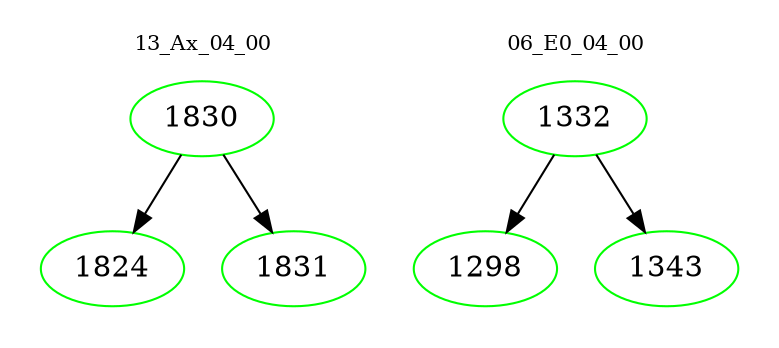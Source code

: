 digraph{
subgraph cluster_0 {
color = white
label = "13_Ax_04_00";
fontsize=10;
T0_1830 [label="1830", color="green"]
T0_1830 -> T0_1824 [color="black"]
T0_1824 [label="1824", color="green"]
T0_1830 -> T0_1831 [color="black"]
T0_1831 [label="1831", color="green"]
}
subgraph cluster_1 {
color = white
label = "06_E0_04_00";
fontsize=10;
T1_1332 [label="1332", color="green"]
T1_1332 -> T1_1298 [color="black"]
T1_1298 [label="1298", color="green"]
T1_1332 -> T1_1343 [color="black"]
T1_1343 [label="1343", color="green"]
}
}

